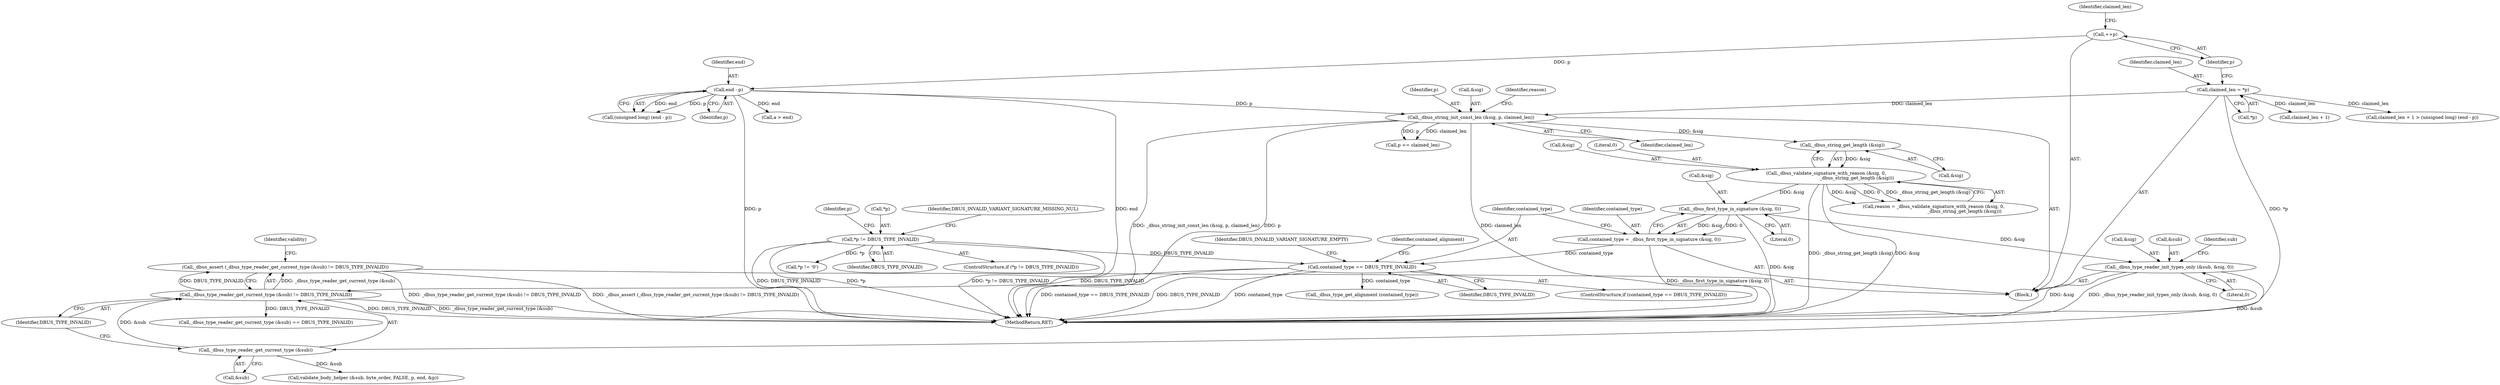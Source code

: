 digraph "0_dbus_7d65a3a6ed8815e34a99c680ac3869fde49dbbd4@API" {
"1000657" [label="(Call,_dbus_assert (_dbus_type_reader_get_current_type (&sub) != DBUS_TYPE_INVALID))"];
"1000658" [label="(Call,_dbus_type_reader_get_current_type (&sub) != DBUS_TYPE_INVALID)"];
"1000659" [label="(Call,_dbus_type_reader_get_current_type (&sub))"];
"1000651" [label="(Call,_dbus_type_reader_init_types_only (&sub, &sig, 0))"];
"1000612" [label="(Call,_dbus_first_type_in_signature (&sig, 0))"];
"1000576" [label="(Call,_dbus_validate_signature_with_reason (&sig, 0,\n                                           _dbus_string_get_length (&sig)))"];
"1000580" [label="(Call,_dbus_string_get_length (&sig))"];
"1000569" [label="(Call,_dbus_string_init_const_len (&sig, p, claimed_len))"];
"1000564" [label="(Call,end - p)"];
"1000555" [label="(Call,++p)"];
"1000551" [label="(Call,claimed_len = *p)"];
"1000617" [label="(Call,contained_type == DBUS_TYPE_INVALID)"];
"1000610" [label="(Call,contained_type = _dbus_first_type_in_signature (&sig, 0))"];
"1000602" [label="(Call,*p != DBUS_TYPE_INVALID)"];
"1000654" [label="(Call,&sig)"];
"1000556" [label="(Identifier,p)"];
"1000611" [label="(Identifier,contained_type)"];
"1000565" [label="(Identifier,end)"];
"1000543" [label="(Block,)"];
"1000598" [label="(Call,p += claimed_len)"];
"1000601" [label="(ControlStructure,if (*p != DBUS_TYPE_INVALID))"];
"1000618" [label="(Identifier,contained_type)"];
"1000580" [label="(Call,_dbus_string_get_length (&sig))"];
"1000617" [label="(Call,contained_type == DBUS_TYPE_INVALID)"];
"1000570" [label="(Call,&sig)"];
"1000574" [label="(Call,reason = _dbus_validate_signature_with_reason (&sig, 0,\n                                           _dbus_string_get_length (&sig)))"];
"1000577" [label="(Call,&sig)"];
"1000623" [label="(Identifier,contained_alignment)"];
"1000662" [label="(Identifier,DBUS_TYPE_INVALID)"];
"1000559" [label="(Call,claimed_len + 1)"];
"1000687" [label="(Call,_dbus_type_reader_get_current_type (&sub) == DBUS_TYPE_INVALID)"];
"1000603" [label="(Call,*p)"];
"1000652" [label="(Call,&sub)"];
"1000610" [label="(Call,contained_type = _dbus_first_type_in_signature (&sig, 0))"];
"1000613" [label="(Call,&sig)"];
"1000576" [label="(Call,_dbus_validate_signature_with_reason (&sig, 0,\n                                           _dbus_string_get_length (&sig)))"];
"1000657" [label="(Call,_dbus_assert (_dbus_type_reader_get_current_type (&sub) != DBUS_TYPE_INVALID))"];
"1000558" [label="(Call,claimed_len + 1 > (unsigned long) (end - p))"];
"1000616" [label="(ControlStructure,if (contained_type == DBUS_TYPE_INVALID))"];
"1000562" [label="(Call,(unsigned long) (end - p))"];
"1000566" [label="(Identifier,p)"];
"1000552" [label="(Identifier,claimed_len)"];
"1000607" [label="(Identifier,DBUS_INVALID_VARIANT_SIGNATURE_MISSING_NUL)"];
"1000569" [label="(Call,_dbus_string_init_const_len (&sig, p, claimed_len))"];
"1000664" [label="(Identifier,validity)"];
"1000621" [label="(Identifier,DBUS_INVALID_VARIANT_SIGNATURE_EMPTY)"];
"1000551" [label="(Call,claimed_len = *p)"];
"1000555" [label="(Call,++p)"];
"1000651" [label="(Call,_dbus_type_reader_init_types_only (&sub, &sig, 0))"];
"1000560" [label="(Identifier,claimed_len)"];
"1000615" [label="(Literal,0)"];
"1000575" [label="(Identifier,reason)"];
"1000643" [label="(Call,*p != '\0')"];
"1000572" [label="(Identifier,p)"];
"1000564" [label="(Call,end - p)"];
"1000632" [label="(Call,a > end)"];
"1000619" [label="(Identifier,DBUS_TYPE_INVALID)"];
"1000602" [label="(Call,*p != DBUS_TYPE_INVALID)"];
"1000624" [label="(Call,_dbus_type_get_alignment (contained_type))"];
"1000656" [label="(Literal,0)"];
"1000609" [label="(Identifier,p)"];
"1000753" [label="(MethodReturn,RET)"];
"1000612" [label="(Call,_dbus_first_type_in_signature (&sig, 0))"];
"1000661" [label="(Identifier,sub)"];
"1000553" [label="(Call,*p)"];
"1000660" [label="(Call,&sub)"];
"1000573" [label="(Identifier,claimed_len)"];
"1000658" [label="(Call,_dbus_type_reader_get_current_type (&sub) != DBUS_TYPE_INVALID)"];
"1000579" [label="(Literal,0)"];
"1000665" [label="(Call,validate_body_helper (&sub, byte_order, FALSE, p, end, &p))"];
"1000581" [label="(Call,&sig)"];
"1000659" [label="(Call,_dbus_type_reader_get_current_type (&sub))"];
"1000605" [label="(Identifier,DBUS_TYPE_INVALID)"];
"1000657" -> "1000543"  [label="AST: "];
"1000657" -> "1000658"  [label="CFG: "];
"1000658" -> "1000657"  [label="AST: "];
"1000664" -> "1000657"  [label="CFG: "];
"1000657" -> "1000753"  [label="DDG: _dbus_type_reader_get_current_type (&sub) != DBUS_TYPE_INVALID"];
"1000657" -> "1000753"  [label="DDG: _dbus_assert (_dbus_type_reader_get_current_type (&sub) != DBUS_TYPE_INVALID)"];
"1000658" -> "1000657"  [label="DDG: _dbus_type_reader_get_current_type (&sub)"];
"1000658" -> "1000657"  [label="DDG: DBUS_TYPE_INVALID"];
"1000658" -> "1000662"  [label="CFG: "];
"1000659" -> "1000658"  [label="AST: "];
"1000662" -> "1000658"  [label="AST: "];
"1000658" -> "1000753"  [label="DDG: DBUS_TYPE_INVALID"];
"1000658" -> "1000753"  [label="DDG: _dbus_type_reader_get_current_type (&sub)"];
"1000659" -> "1000658"  [label="DDG: &sub"];
"1000617" -> "1000658"  [label="DDG: DBUS_TYPE_INVALID"];
"1000658" -> "1000687"  [label="DDG: DBUS_TYPE_INVALID"];
"1000659" -> "1000660"  [label="CFG: "];
"1000660" -> "1000659"  [label="AST: "];
"1000662" -> "1000659"  [label="CFG: "];
"1000651" -> "1000659"  [label="DDG: &sub"];
"1000659" -> "1000665"  [label="DDG: &sub"];
"1000651" -> "1000543"  [label="AST: "];
"1000651" -> "1000656"  [label="CFG: "];
"1000652" -> "1000651"  [label="AST: "];
"1000654" -> "1000651"  [label="AST: "];
"1000656" -> "1000651"  [label="AST: "];
"1000661" -> "1000651"  [label="CFG: "];
"1000651" -> "1000753"  [label="DDG: _dbus_type_reader_init_types_only (&sub, &sig, 0)"];
"1000651" -> "1000753"  [label="DDG: &sig"];
"1000612" -> "1000651"  [label="DDG: &sig"];
"1000612" -> "1000610"  [label="AST: "];
"1000612" -> "1000615"  [label="CFG: "];
"1000613" -> "1000612"  [label="AST: "];
"1000615" -> "1000612"  [label="AST: "];
"1000610" -> "1000612"  [label="CFG: "];
"1000612" -> "1000753"  [label="DDG: &sig"];
"1000612" -> "1000610"  [label="DDG: &sig"];
"1000612" -> "1000610"  [label="DDG: 0"];
"1000576" -> "1000612"  [label="DDG: &sig"];
"1000576" -> "1000574"  [label="AST: "];
"1000576" -> "1000580"  [label="CFG: "];
"1000577" -> "1000576"  [label="AST: "];
"1000579" -> "1000576"  [label="AST: "];
"1000580" -> "1000576"  [label="AST: "];
"1000574" -> "1000576"  [label="CFG: "];
"1000576" -> "1000753"  [label="DDG: _dbus_string_get_length (&sig)"];
"1000576" -> "1000753"  [label="DDG: &sig"];
"1000576" -> "1000574"  [label="DDG: &sig"];
"1000576" -> "1000574"  [label="DDG: 0"];
"1000576" -> "1000574"  [label="DDG: _dbus_string_get_length (&sig)"];
"1000580" -> "1000576"  [label="DDG: &sig"];
"1000580" -> "1000581"  [label="CFG: "];
"1000581" -> "1000580"  [label="AST: "];
"1000569" -> "1000580"  [label="DDG: &sig"];
"1000569" -> "1000543"  [label="AST: "];
"1000569" -> "1000573"  [label="CFG: "];
"1000570" -> "1000569"  [label="AST: "];
"1000572" -> "1000569"  [label="AST: "];
"1000573" -> "1000569"  [label="AST: "];
"1000575" -> "1000569"  [label="CFG: "];
"1000569" -> "1000753"  [label="DDG: _dbus_string_init_const_len (&sig, p, claimed_len)"];
"1000569" -> "1000753"  [label="DDG: p"];
"1000569" -> "1000753"  [label="DDG: claimed_len"];
"1000564" -> "1000569"  [label="DDG: p"];
"1000551" -> "1000569"  [label="DDG: claimed_len"];
"1000569" -> "1000598"  [label="DDG: claimed_len"];
"1000569" -> "1000598"  [label="DDG: p"];
"1000564" -> "1000562"  [label="AST: "];
"1000564" -> "1000566"  [label="CFG: "];
"1000565" -> "1000564"  [label="AST: "];
"1000566" -> "1000564"  [label="AST: "];
"1000562" -> "1000564"  [label="CFG: "];
"1000564" -> "1000753"  [label="DDG: p"];
"1000564" -> "1000753"  [label="DDG: end"];
"1000564" -> "1000562"  [label="DDG: end"];
"1000564" -> "1000562"  [label="DDG: p"];
"1000555" -> "1000564"  [label="DDG: p"];
"1000564" -> "1000632"  [label="DDG: end"];
"1000555" -> "1000543"  [label="AST: "];
"1000555" -> "1000556"  [label="CFG: "];
"1000556" -> "1000555"  [label="AST: "];
"1000560" -> "1000555"  [label="CFG: "];
"1000551" -> "1000543"  [label="AST: "];
"1000551" -> "1000553"  [label="CFG: "];
"1000552" -> "1000551"  [label="AST: "];
"1000553" -> "1000551"  [label="AST: "];
"1000556" -> "1000551"  [label="CFG: "];
"1000551" -> "1000753"  [label="DDG: *p"];
"1000551" -> "1000558"  [label="DDG: claimed_len"];
"1000551" -> "1000559"  [label="DDG: claimed_len"];
"1000617" -> "1000616"  [label="AST: "];
"1000617" -> "1000619"  [label="CFG: "];
"1000618" -> "1000617"  [label="AST: "];
"1000619" -> "1000617"  [label="AST: "];
"1000621" -> "1000617"  [label="CFG: "];
"1000623" -> "1000617"  [label="CFG: "];
"1000617" -> "1000753"  [label="DDG: contained_type"];
"1000617" -> "1000753"  [label="DDG: contained_type == DBUS_TYPE_INVALID"];
"1000617" -> "1000753"  [label="DDG: DBUS_TYPE_INVALID"];
"1000610" -> "1000617"  [label="DDG: contained_type"];
"1000602" -> "1000617"  [label="DDG: DBUS_TYPE_INVALID"];
"1000617" -> "1000624"  [label="DDG: contained_type"];
"1000610" -> "1000543"  [label="AST: "];
"1000611" -> "1000610"  [label="AST: "];
"1000618" -> "1000610"  [label="CFG: "];
"1000610" -> "1000753"  [label="DDG: _dbus_first_type_in_signature (&sig, 0)"];
"1000602" -> "1000601"  [label="AST: "];
"1000602" -> "1000605"  [label="CFG: "];
"1000603" -> "1000602"  [label="AST: "];
"1000605" -> "1000602"  [label="AST: "];
"1000607" -> "1000602"  [label="CFG: "];
"1000609" -> "1000602"  [label="CFG: "];
"1000602" -> "1000753"  [label="DDG: *p != DBUS_TYPE_INVALID"];
"1000602" -> "1000753"  [label="DDG: DBUS_TYPE_INVALID"];
"1000602" -> "1000753"  [label="DDG: *p"];
"1000602" -> "1000643"  [label="DDG: *p"];
}
